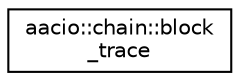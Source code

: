 digraph "Graphical Class Hierarchy"
{
  edge [fontname="Helvetica",fontsize="10",labelfontname="Helvetica",labelfontsize="10"];
  node [fontname="Helvetica",fontsize="10",shape=record];
  rankdir="LR";
  Node0 [label="aacio::chain::block\l_trace",height=0.2,width=0.4,color="black", fillcolor="white", style="filled",URL="$structaacio_1_1chain_1_1block__trace.html"];
}
